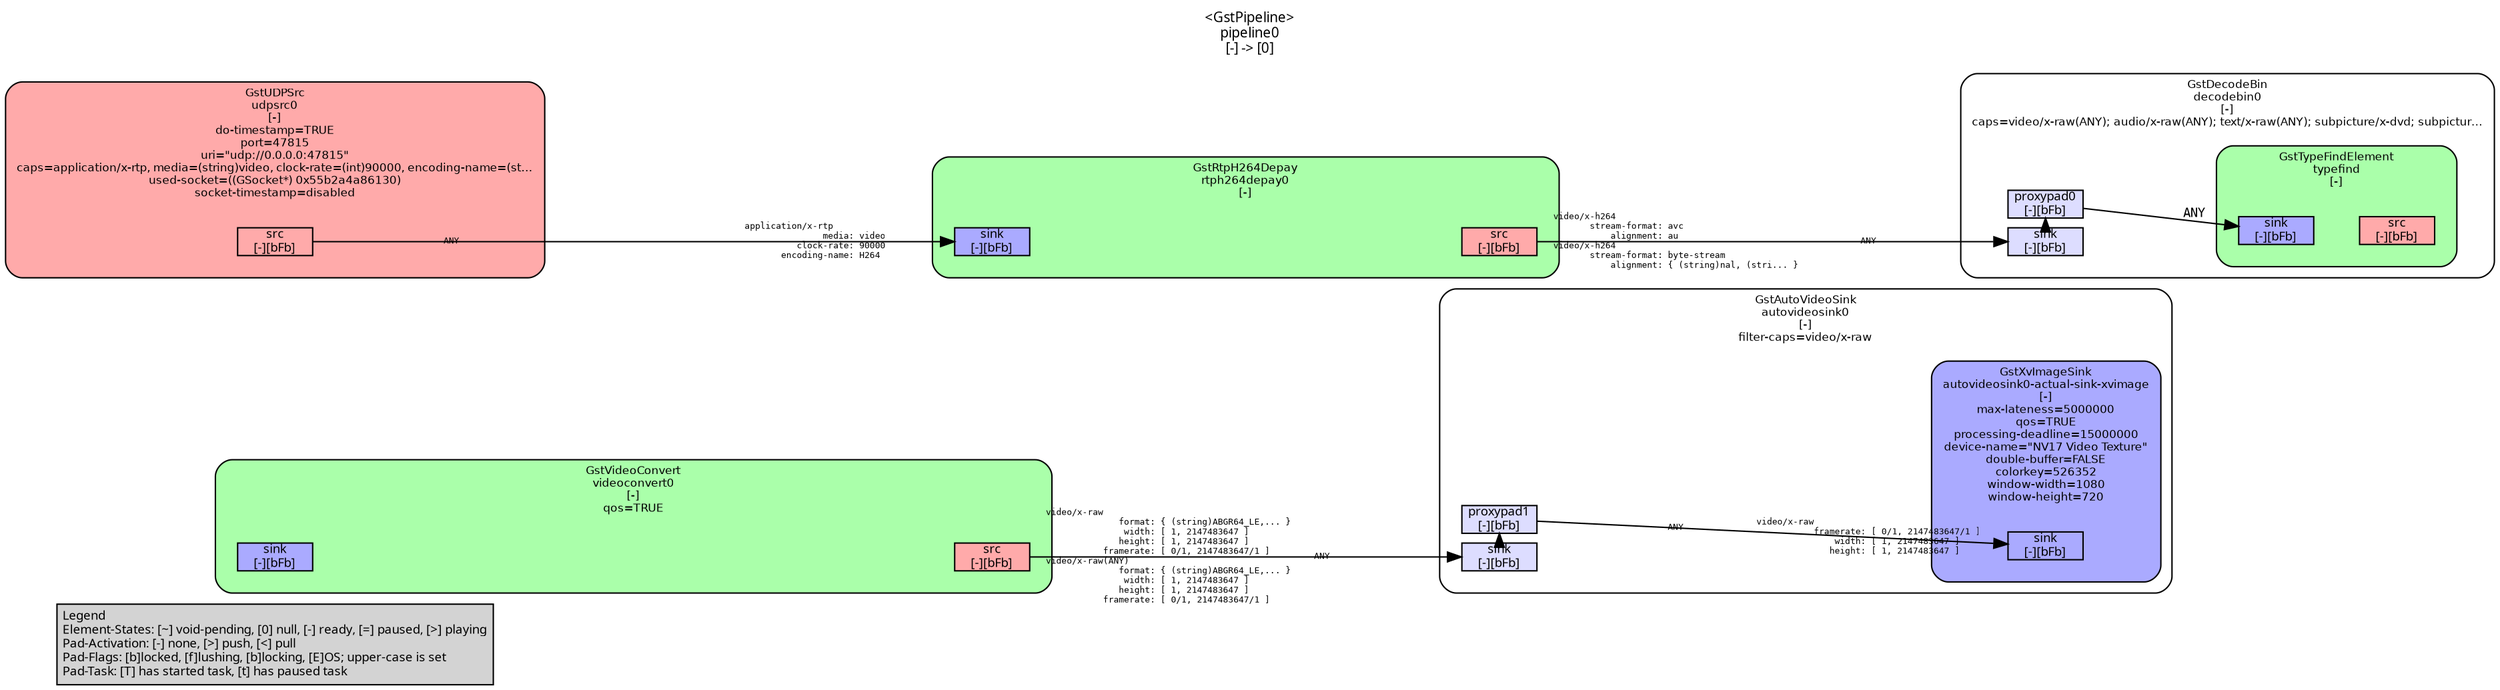 digraph pipeline {
  rankdir=LR;
  fontname="sans";
  fontsize="10";
  labelloc=t;
  nodesep=.1;
  ranksep=.2;
  label="<GstPipeline>\npipeline0\n[-] -> [0]";
  node [style="filled,rounded", shape=box, fontsize="9", fontname="sans", margin="0.0,0.0"];
  edge [labelfontsize="6", fontsize="9", fontname="monospace"];
  
  legend [
    pos="0,0!",
    margin="0.05,0.05",
    style="filled",
    label="Legend\lElement-States: [~] void-pending, [0] null, [-] ready, [=] paused, [>] playing\lPad-Activation: [-] none, [>] push, [<] pull\lPad-Flags: [b]locked, [f]lushing, [b]locking, [E]OS; upper-case is set\lPad-Task: [T] has started task, [t] has paused task\l",
  ];
  subgraph cluster_autovideosink0_0x55b2a4a68060 {
    fontname="Bitstream Vera Sans";
    fontsize="8";
    style="filled,rounded";
    color=black;
    label="GstAutoVideoSink\nautovideosink0\n[-]\nfilter-caps=video/x-raw";
    subgraph cluster_autovideosink0_0x55b2a4a68060_sink {
      label="";
      style="invis";
      _proxypad1_0x55b2a4a5a2f0 [color=black, fillcolor="#ddddff", label="proxypad1\n[-][bFb]", height="0.2", style="filled,solid"];
    autovideosink0_0x55b2a4a68060_sink_0x55b2a4a582c0 -> _proxypad1_0x55b2a4a5a2f0 [style=dashed, minlen=0]
      autovideosink0_0x55b2a4a68060_sink_0x55b2a4a582c0 [color=black, fillcolor="#ddddff", label="sink\n[-][bFb]", height="0.2", style="filled,solid"];
    }

    fillcolor="#ffffff";
    subgraph cluster_autovideosink0_actual_sink_xvimage_0x55b2a4a72b50 {
      fontname="Bitstream Vera Sans";
      fontsize="8";
      style="filled,rounded";
      color=black;
      label="GstXvImageSink\nautovideosink0-actual-sink-xvimage\n[-]\nmax-lateness=5000000\nqos=TRUE\nprocessing-deadline=15000000\ndevice-name=\"NV17 Video Texture\"\ndouble-buffer=FALSE\ncolorkey=526352\nwindow-width=1080\nwindow-height=720";
      subgraph cluster_autovideosink0_actual_sink_xvimage_0x55b2a4a72b50_sink {
        label="";
        style="invis";
        autovideosink0_actual_sink_xvimage_0x55b2a4a72b50_sink_0x55b2a4a35070 [color=black, fillcolor="#aaaaff", label="sink\n[-][bFb]", height="0.2", style="filled,solid"];
      }

      fillcolor="#aaaaff";
    }

    _proxypad1_0x55b2a4a5a2f0 -> autovideosink0_actual_sink_xvimage_0x55b2a4a72b50_sink_0x55b2a4a35070 [labeldistance="10", labelangle="0", label="                                                  ", taillabel="ANY", headlabel="video/x-raw\l           framerate: [ 0/1, 2147483647/1 ]\l               width: [ 1, 2147483647 ]\l              height: [ 1, 2147483647 ]\l"]
  }

  subgraph cluster_videoconvert0_0x55b2a4a658d0 {
    fontname="Bitstream Vera Sans";
    fontsize="8";
    style="filled,rounded";
    color=black;
    label="GstVideoConvert\nvideoconvert0\n[-]\nqos=TRUE";
    subgraph cluster_videoconvert0_0x55b2a4a658d0_sink {
      label="";
      style="invis";
      videoconvert0_0x55b2a4a658d0_sink_0x55b2a4a34bd0 [color=black, fillcolor="#aaaaff", label="sink\n[-][bFb]", height="0.2", style="filled,solid"];
    }

    subgraph cluster_videoconvert0_0x55b2a4a658d0_src {
      label="";
      style="invis";
      videoconvert0_0x55b2a4a658d0_src_0x55b2a4a34e20 [color=black, fillcolor="#ffaaaa", label="src\n[-][bFb]", height="0.2", style="filled,solid"];
    }

    videoconvert0_0x55b2a4a658d0_sink_0x55b2a4a34bd0 -> videoconvert0_0x55b2a4a658d0_src_0x55b2a4a34e20 [style="invis"];
    fillcolor="#aaffaa";
  }

  videoconvert0_0x55b2a4a658d0_src_0x55b2a4a34e20 -> autovideosink0_0x55b2a4a68060_sink_0x55b2a4a582c0 [labeldistance="10", labelangle="0", label="                                                  ", taillabel="video/x-raw\l              format: { (string)ABGR64_LE,... }\l               width: [ 1, 2147483647 ]\l              height: [ 1, 2147483647 ]\l           framerate: [ 0/1, 2147483647/1 ]\lvideo/x-raw(ANY)\l              format: { (string)ABGR64_LE,... }\l               width: [ 1, 2147483647 ]\l              height: [ 1, 2147483647 ]\l           framerate: [ 0/1, 2147483647/1 ]\l", headlabel="ANY"]
  subgraph cluster_decodebin0_0x55b2a4a50060 {
    fontname="Bitstream Vera Sans";
    fontsize="8";
    style="filled,rounded";
    color=black;
    label="GstDecodeBin\ndecodebin0\n[-]\ncaps=video/x-raw(ANY); audio/x-raw(ANY); text/x-raw(ANY); subpicture/x-dvd; subpictur…";
    subgraph cluster_decodebin0_0x55b2a4a50060_sink {
      label="";
      style="invis";
      _proxypad0_0x55b2a4a5a090 [color=black, fillcolor="#ddddff", label="proxypad0\n[-][bFb]", height="0.2", style="filled,solid"];
    decodebin0_0x55b2a4a50060_sink_0x55b2a4a58050 -> _proxypad0_0x55b2a4a5a090 [style=dashed, minlen=0]
      decodebin0_0x55b2a4a50060_sink_0x55b2a4a58050 [color=black, fillcolor="#ddddff", label="sink\n[-][bFb]", height="0.2", style="filled,solid"];
    }

    fillcolor="#ffffff";
    subgraph cluster_typefind_0x55b2a4a550c0 {
      fontname="Bitstream Vera Sans";
      fontsize="8";
      style="filled,rounded";
      color=black;
      label="GstTypeFindElement\ntypefind\n[-]";
      subgraph cluster_typefind_0x55b2a4a550c0_sink {
        label="";
        style="invis";
        typefind_0x55b2a4a550c0_sink_0x55b2a4a34730 [color=black, fillcolor="#aaaaff", label="sink\n[-][bFb]", height="0.2", style="filled,solid"];
      }

      subgraph cluster_typefind_0x55b2a4a550c0_src {
        label="";
        style="invis";
        typefind_0x55b2a4a550c0_src_0x55b2a4a34980 [color=black, fillcolor="#ffaaaa", label="src\n[-][bFb]", height="0.2", style="filled,solid"];
      }

      typefind_0x55b2a4a550c0_sink_0x55b2a4a34730 -> typefind_0x55b2a4a550c0_src_0x55b2a4a34980 [style="invis"];
      fillcolor="#aaffaa";
    }

    _proxypad0_0x55b2a4a5a090 -> typefind_0x55b2a4a550c0_sink_0x55b2a4a34730 [label="ANY"]
  }

  subgraph cluster_rtph264depay0_0x55b2a4a44330 {
    fontname="Bitstream Vera Sans";
    fontsize="8";
    style="filled,rounded";
    color=black;
    label="GstRtpH264Depay\nrtph264depay0\n[-]";
    subgraph cluster_rtph264depay0_0x55b2a4a44330_sink {
      label="";
      style="invis";
      rtph264depay0_0x55b2a4a44330_sink_0x55b2a4a34290 [color=black, fillcolor="#aaaaff", label="sink\n[-][bFb]", height="0.2", style="filled,solid"];
    }

    subgraph cluster_rtph264depay0_0x55b2a4a44330_src {
      label="";
      style="invis";
      rtph264depay0_0x55b2a4a44330_src_0x55b2a4a344e0 [color=black, fillcolor="#ffaaaa", label="src\n[-][bFb]", height="0.2", style="filled,solid"];
    }

    rtph264depay0_0x55b2a4a44330_sink_0x55b2a4a34290 -> rtph264depay0_0x55b2a4a44330_src_0x55b2a4a344e0 [style="invis"];
    fillcolor="#aaffaa";
  }

  rtph264depay0_0x55b2a4a44330_src_0x55b2a4a344e0 -> decodebin0_0x55b2a4a50060_sink_0x55b2a4a58050 [labeldistance="10", labelangle="0", label="                                                  ", taillabel="video/x-h264\l       stream-format: avc\l           alignment: au\lvideo/x-h264\l       stream-format: byte-stream\l           alignment: { (string)nal, (stri... }\l", headlabel="ANY"]
  subgraph cluster_udpsrc0_0x55b2a4a315d0 {
    fontname="Bitstream Vera Sans";
    fontsize="8";
    style="filled,rounded";
    color=black;
    label="GstUDPSrc\nudpsrc0\n[-]\ndo-timestamp=TRUE\nport=47815\nuri=\"udp://0.0.0.0:47815\"\ncaps=application/x-rtp, media=(string)video, clock-rate=(int)90000, encoding-name=(st…\nused-socket=((GSocket*) 0x55b2a4a86130)\nsocket-timestamp=disabled";
    subgraph cluster_udpsrc0_0x55b2a4a315d0_src {
      label="";
      style="invis";
      udpsrc0_0x55b2a4a315d0_src_0x55b2a4a34040 [color=black, fillcolor="#ffaaaa", label="src\n[-][bFb]", height="0.2", style="filled,solid"];
    }

    fillcolor="#ffaaaa";
  }

  udpsrc0_0x55b2a4a315d0_src_0x55b2a4a34040 -> rtph264depay0_0x55b2a4a44330_sink_0x55b2a4a34290 [labeldistance="10", labelangle="0", label="                                                  ", taillabel="ANY", headlabel="application/x-rtp\l               media: video\l          clock-rate: 90000\l       encoding-name: H264\l"]
}
